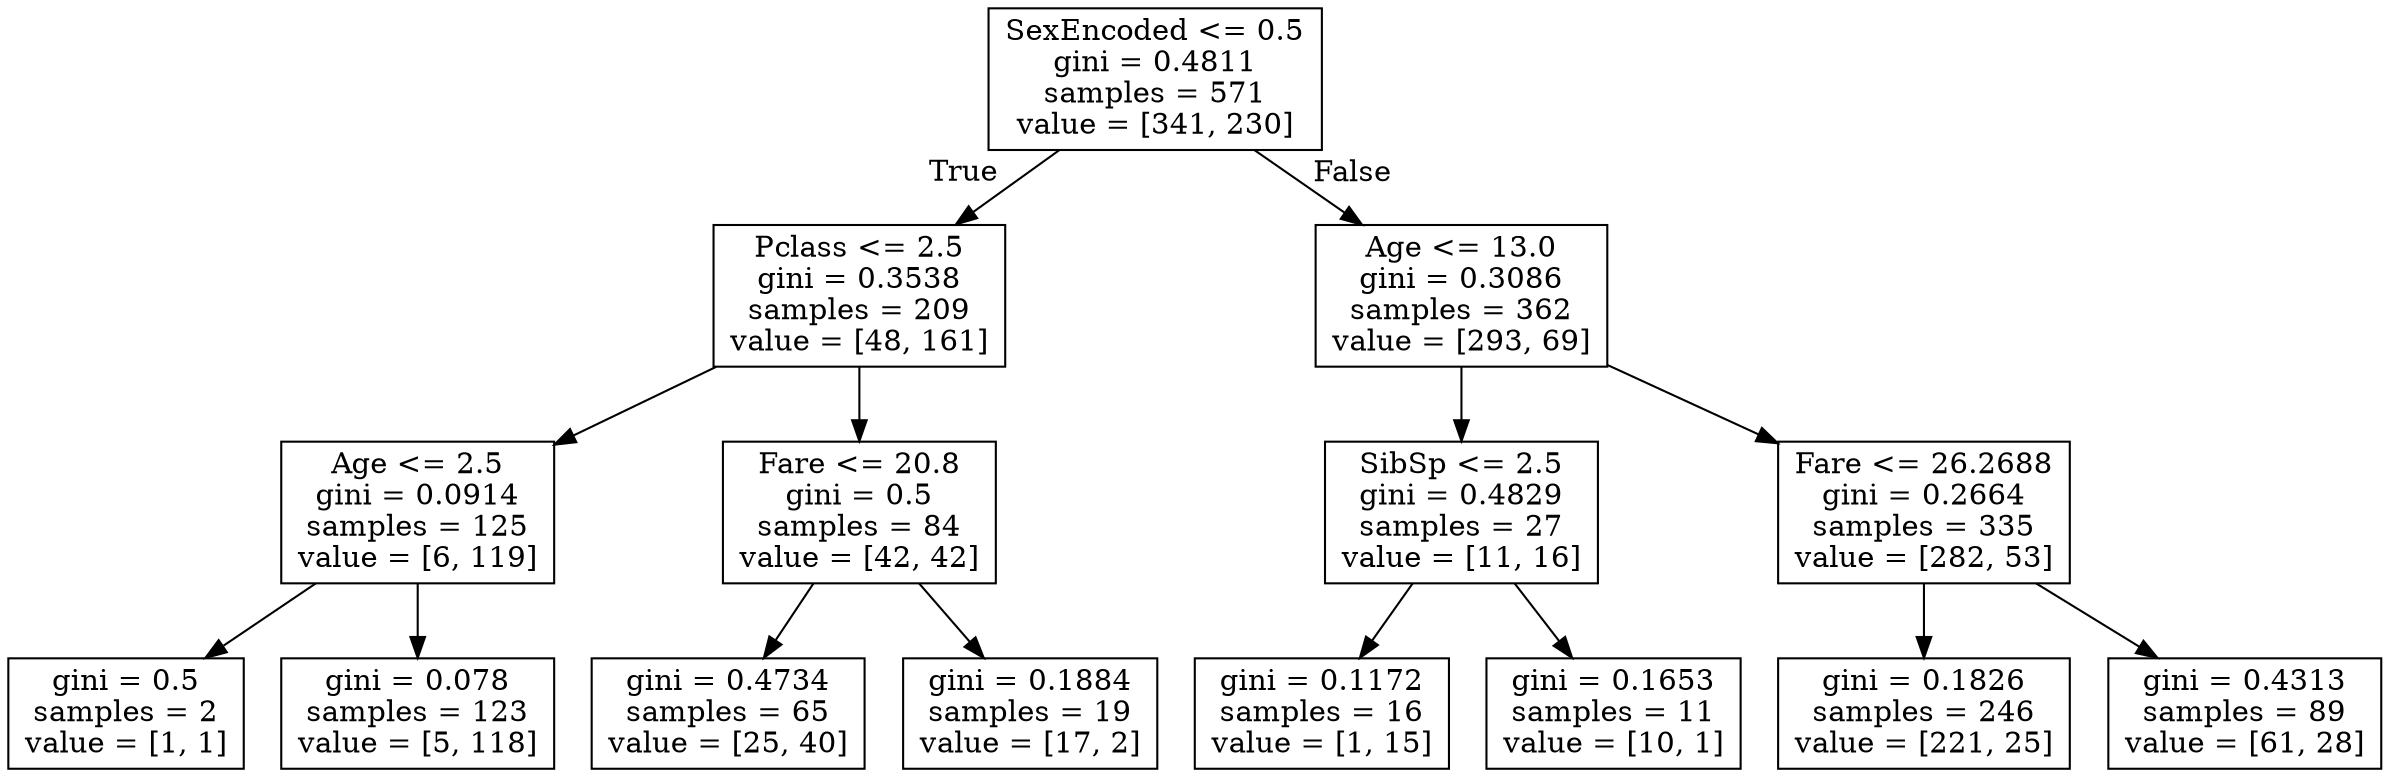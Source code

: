 digraph Tree {
node [shape=box] ;
0 [label="SexEncoded <= 0.5\ngini = 0.4811\nsamples = 571\nvalue = [341, 230]"] ;
1 [label="Pclass <= 2.5\ngini = 0.3538\nsamples = 209\nvalue = [48, 161]"] ;
0 -> 1 [labeldistance=2.5, labelangle=45, headlabel="True"] ;
2 [label="Age <= 2.5\ngini = 0.0914\nsamples = 125\nvalue = [6, 119]"] ;
1 -> 2 ;
3 [label="gini = 0.5\nsamples = 2\nvalue = [1, 1]"] ;
2 -> 3 ;
4 [label="gini = 0.078\nsamples = 123\nvalue = [5, 118]"] ;
2 -> 4 ;
5 [label="Fare <= 20.8\ngini = 0.5\nsamples = 84\nvalue = [42, 42]"] ;
1 -> 5 ;
6 [label="gini = 0.4734\nsamples = 65\nvalue = [25, 40]"] ;
5 -> 6 ;
7 [label="gini = 0.1884\nsamples = 19\nvalue = [17, 2]"] ;
5 -> 7 ;
8 [label="Age <= 13.0\ngini = 0.3086\nsamples = 362\nvalue = [293, 69]"] ;
0 -> 8 [labeldistance=2.5, labelangle=-45, headlabel="False"] ;
9 [label="SibSp <= 2.5\ngini = 0.4829\nsamples = 27\nvalue = [11, 16]"] ;
8 -> 9 ;
10 [label="gini = 0.1172\nsamples = 16\nvalue = [1, 15]"] ;
9 -> 10 ;
11 [label="gini = 0.1653\nsamples = 11\nvalue = [10, 1]"] ;
9 -> 11 ;
12 [label="Fare <= 26.2688\ngini = 0.2664\nsamples = 335\nvalue = [282, 53]"] ;
8 -> 12 ;
13 [label="gini = 0.1826\nsamples = 246\nvalue = [221, 25]"] ;
12 -> 13 ;
14 [label="gini = 0.4313\nsamples = 89\nvalue = [61, 28]"] ;
12 -> 14 ;
}
